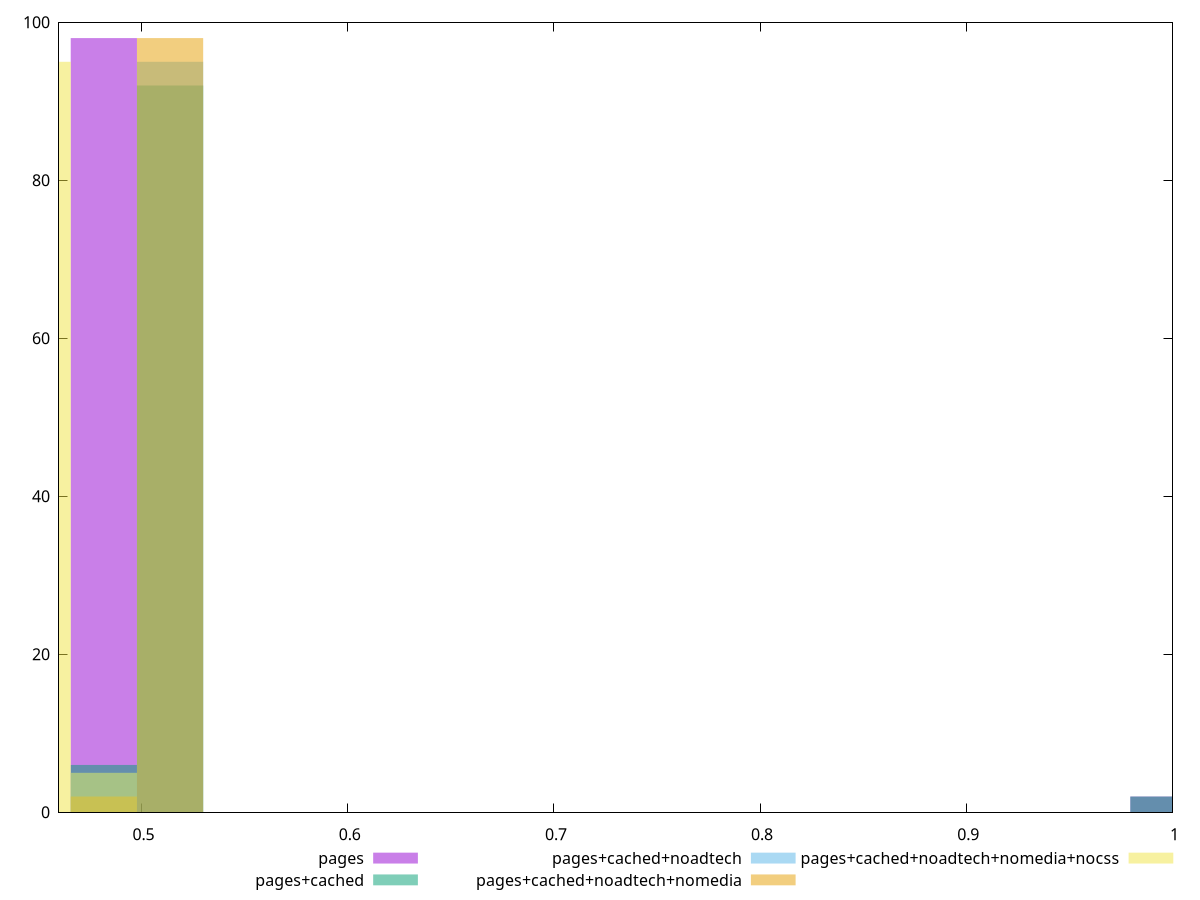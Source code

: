 reset

$pages <<EOF
0.9956003455877205 2
0.4817421027037357 98
EOF

$pagesCached <<EOF
0.9956003455877205 2
0.4817421027037357 6
0.5138582428839847 92
EOF

$pagesCachedNoadtech <<EOF
0.4817421027037357 5
0.5138582428839847 95
EOF

$pagesCachedNoadtechNomedia <<EOF
0.4817421027037357 2
0.5138582428839847 98
EOF

$pagesCachedNoadtechNomediaNocss <<EOF
0.44962596252348663 95
0.4817421027037357 5
EOF

set key outside below
set boxwidth 0.032116140180249046
set xrange [0.46:1]
set yrange [0:100]
set trange [0:100]
set style fill transparent solid 0.5 noborder
set terminal svg size 640, 530 enhanced background rgb 'white'
set output "report_00019_2021-02-10T18-14-37.922Z//uses-rel-preload/comparison/histogram/all_score.svg"

plot $pages title "pages" with boxes, \
     $pagesCached title "pages+cached" with boxes, \
     $pagesCachedNoadtech title "pages+cached+noadtech" with boxes, \
     $pagesCachedNoadtechNomedia title "pages+cached+noadtech+nomedia" with boxes, \
     $pagesCachedNoadtechNomediaNocss title "pages+cached+noadtech+nomedia+nocss" with boxes

reset
